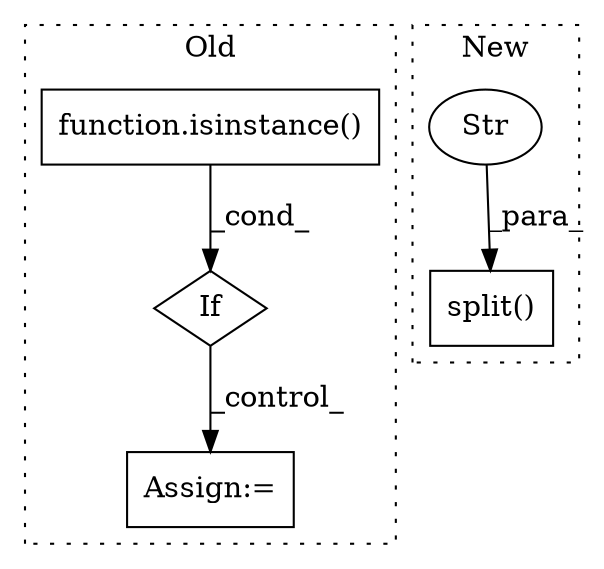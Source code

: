 digraph G {
subgraph cluster0 {
1 [label="function.isinstance()" a="75" s="29375,29401" l="12,1" shape="box"];
3 [label="If" a="96" s="29372" l="3" shape="diamond"];
5 [label="Assign:=" a="68" s="29545" l="2" shape="box"];
label = "Old";
style="dotted";
}
subgraph cluster1 {
2 [label="split()" a="75" s="29707,29719" l="9,1" shape="box"];
4 [label="Str" a="66" s="29716" l="3" shape="ellipse"];
label = "New";
style="dotted";
}
1 -> 3 [label="_cond_"];
3 -> 5 [label="_control_"];
4 -> 2 [label="_para_"];
}